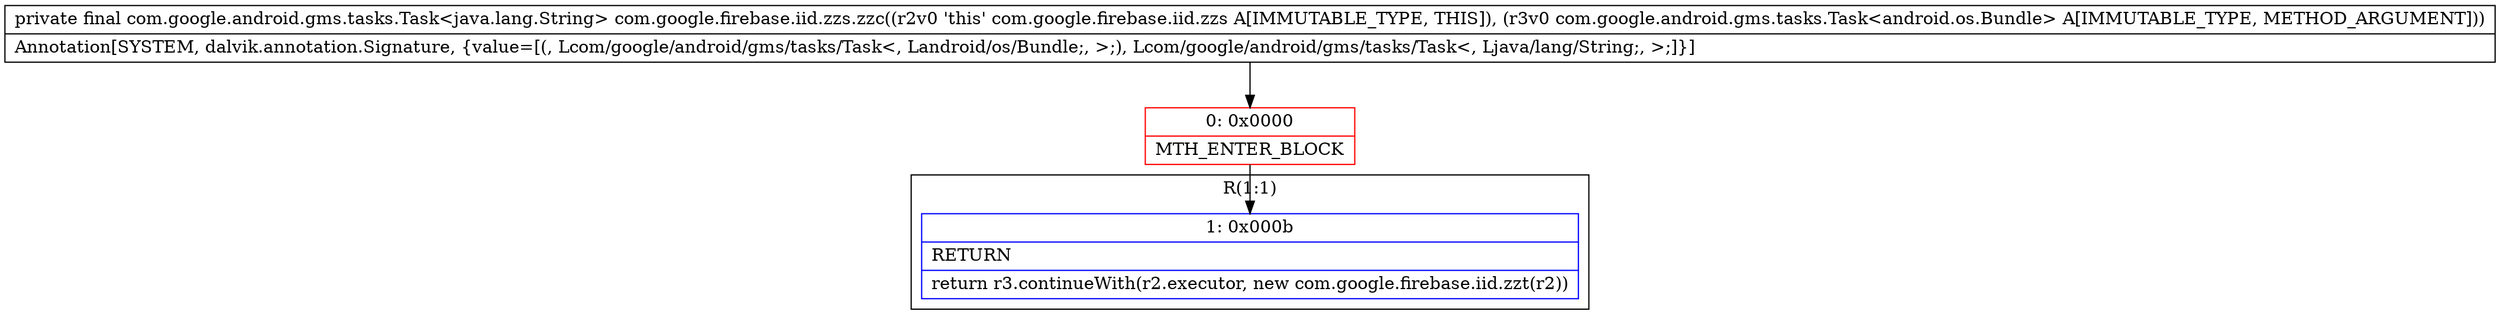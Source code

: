 digraph "CFG forcom.google.firebase.iid.zzs.zzc(Lcom\/google\/android\/gms\/tasks\/Task;)Lcom\/google\/android\/gms\/tasks\/Task;" {
subgraph cluster_Region_1760289264 {
label = "R(1:1)";
node [shape=record,color=blue];
Node_1 [shape=record,label="{1\:\ 0x000b|RETURN\l|return r3.continueWith(r2.executor, new com.google.firebase.iid.zzt(r2))\l}"];
}
Node_0 [shape=record,color=red,label="{0\:\ 0x0000|MTH_ENTER_BLOCK\l}"];
MethodNode[shape=record,label="{private final com.google.android.gms.tasks.Task\<java.lang.String\> com.google.firebase.iid.zzs.zzc((r2v0 'this' com.google.firebase.iid.zzs A[IMMUTABLE_TYPE, THIS]), (r3v0 com.google.android.gms.tasks.Task\<android.os.Bundle\> A[IMMUTABLE_TYPE, METHOD_ARGUMENT]))  | Annotation[SYSTEM, dalvik.annotation.Signature, \{value=[(, Lcom\/google\/android\/gms\/tasks\/Task\<, Landroid\/os\/Bundle;, \>;), Lcom\/google\/android\/gms\/tasks\/Task\<, Ljava\/lang\/String;, \>;]\}]\l}"];
MethodNode -> Node_0;
Node_0 -> Node_1;
}


